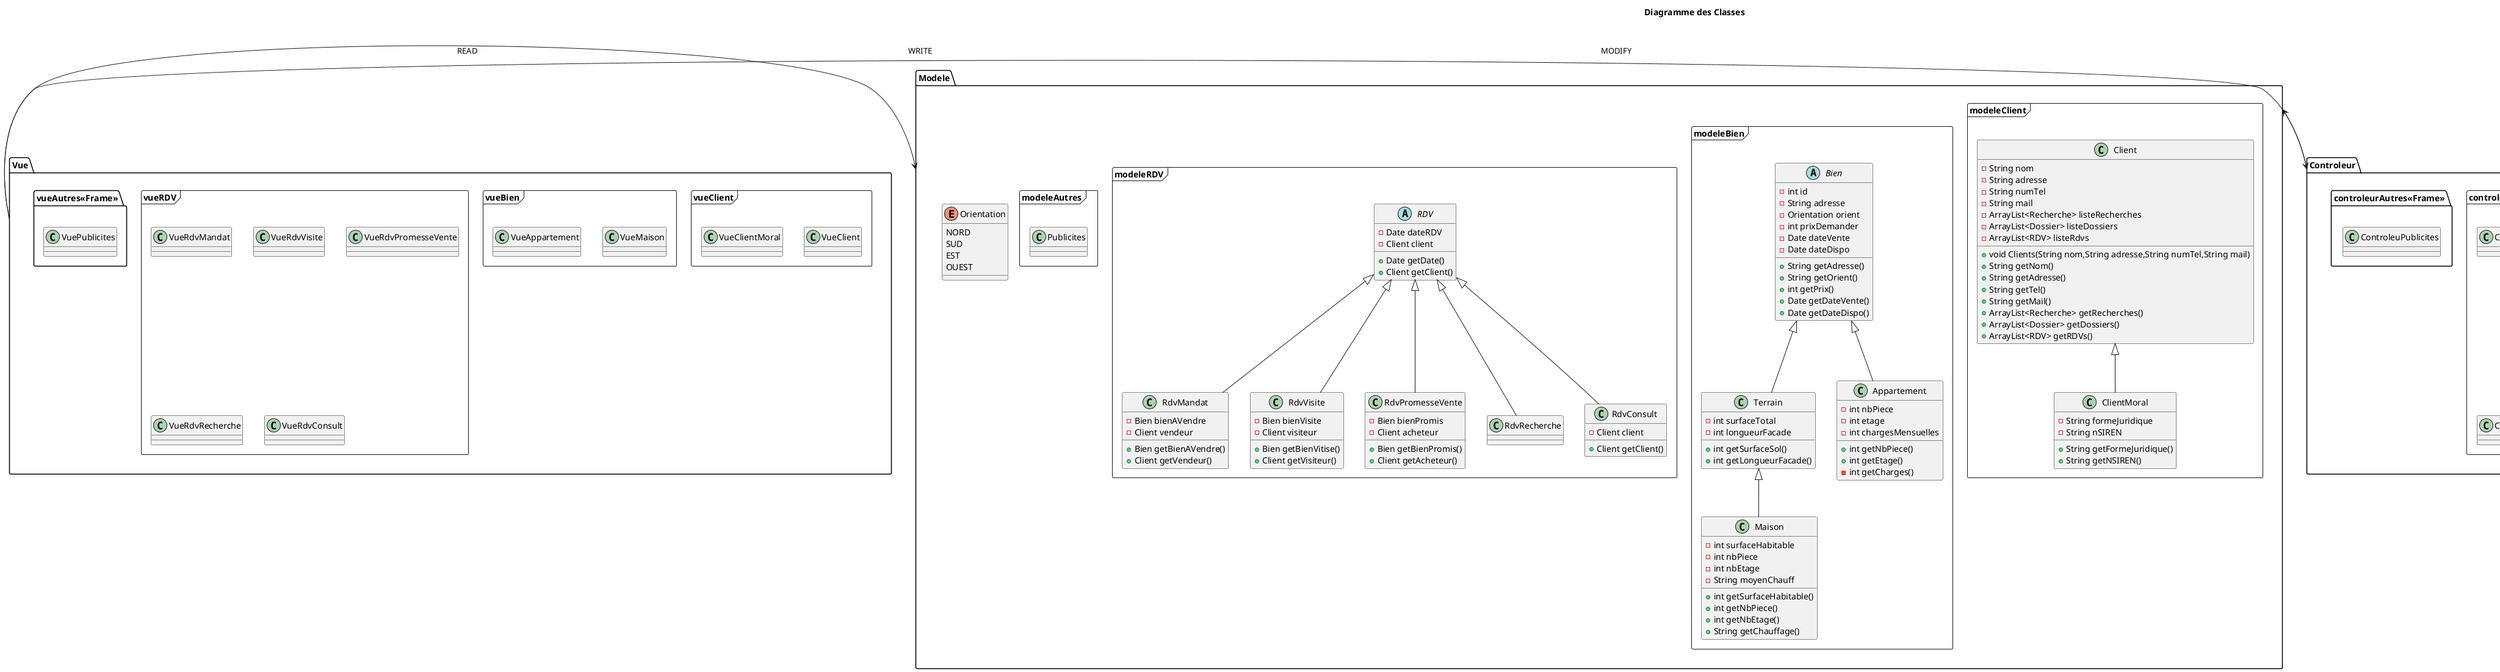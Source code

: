 @startuml

title Diagramme des Classes

package Modele <<Folder>> {
    package modeleClient <<Frame>> {
        class Client {
          -String nom
          -String adresse
          -String numTel
          -String mail 
          -ArrayList<Recherche> listeRecherches 
          -ArrayList<Dossier> listeDossiers 
          -ArrayList<RDV> listeRdvs
          +void Clients(String nom,String adresse,String numTel,String mail)
          +String getNom()
          +String getAdresse()
          +String getTel()
          +String getMail()
          +ArrayList<Recherche> getRecherches()
          +ArrayList<Dossier> getDossiers()
          +ArrayList<RDV> getRDVs()
        }
        
        class ClientMoral extends Client{
        -String formeJuridique
        +String getFormeJuridique()
        -String nSIREN
        +String getNSIREN()
        }
    }
    
    enum Orientation{
        NORD 
        SUD
        EST
        OUEST
    }
    package modeleBien <<Frame>> {
        abstract Bien {
            -int id
            -String adresse
            -Orientation orient
            -int prixDemander
            -Date dateVente
            -Date dateDispo
            +String getAdresse()
            +String getOrient()
            +int getPrix()
            +Date getDateVente()
            +Date getDateDispo()
        }
        class Terrain extends Bien{
            -int surfaceTotal
            -int longueurFacade
            +int getSurfaceSol()
            +int getLongueurFacade()
        }
        class Maison extends Terrain{
            -int surfaceHabitable
            -int nbPiece
            -int nbEtage
            -String moyenChauff
            +int getSurfaceHabitable()
            +int getNbPiece()
            +int getNbEtage()
            +String getChauffage()
        }
        class Appartement extends Bien{
            -int nbPiece
            -int etage
            -int chargesMensuelles
            +int getNbPiece()
            +int getEtage()
            -int getCharges()
        }
    }
    
    package modeleRDV <<Frame>> {
        abstract RDV{
            -Date dateRDV
            -Client client
            +Date getDate()
            +Client getClient()
        }
        
        class RdvMandat extends RDV{
            -Bien bienAVendre
            -Client vendeur
            +Bien getBienAVendre()
            +Client getVendeur()
        }
        
        class RdvVisite extends RDV{
            -Bien bienVisite
            -Client visiteur
            +Bien getBienVitise()
            +Client getVisiteur()
        }
        
        class RdvPromesseVente extends RDV{
            -Bien bienPromis
            -Client acheteur
            +Bien getBienPromis()
            +Client getAcheteur()
        }
        
        class RdvRecherche extends RDV{
        }
        
        class RdvConsult extends RDV{
            -Client client
            +Client getClient()
        }
    }
    
    package modeleAutres <<Frame>> {
        class Publicites{
        }
    }
}

package Vue <<Folder>> {
    package vueClient <<Frame>> {
        class VueClient{
        }
        class VueClientMoral{
        }
    }
    package vueBien <<Frame>> {
        class VueMaison{
        }
        
        class VueAppartement{
        }
    }
    
    package vueRDV <<Frame>> {
        class VueRdvMandat{
        }
        
        class VueRdvVisite{
        }
        
        class VueRdvPromesseVente{
        }
        
        class VueRdvRecherche{
        }
        
        class VueRdvConsult{
        }
    }
    
    package vueAutres<<Frame>> {
        class VuePublicites{
        }
    }
}

package Controleur <<Folder>> {
    package controleurClient <<Frame>> {
        class ControleurClient{
        }
        class ControleuClientMoral{
        }
    }
    package controleurBien <<Frame>> {
        class ControleuMaison{
        }
        
        class ControleuAppartement{
        }
    }
    
    package controleurRDV <<Frame>> {
        class ControleuRdvMandat{
        }
        
        class ControleuRdvVisite{
        }
        
        class ControleuRdvPromesseVente{
        }
        
        class ControleuRdvRecherche{
        }
        
        class ControleuRdvConsult{
        }
    }
    
    package controleurAutres<<Frame>> {
        class ControleuPublicites{
        }
    }
}

Vue -> Modele : READ
Vue -> Controleur : WRITE
Controleur -> Modele : MODIFY

@enduml